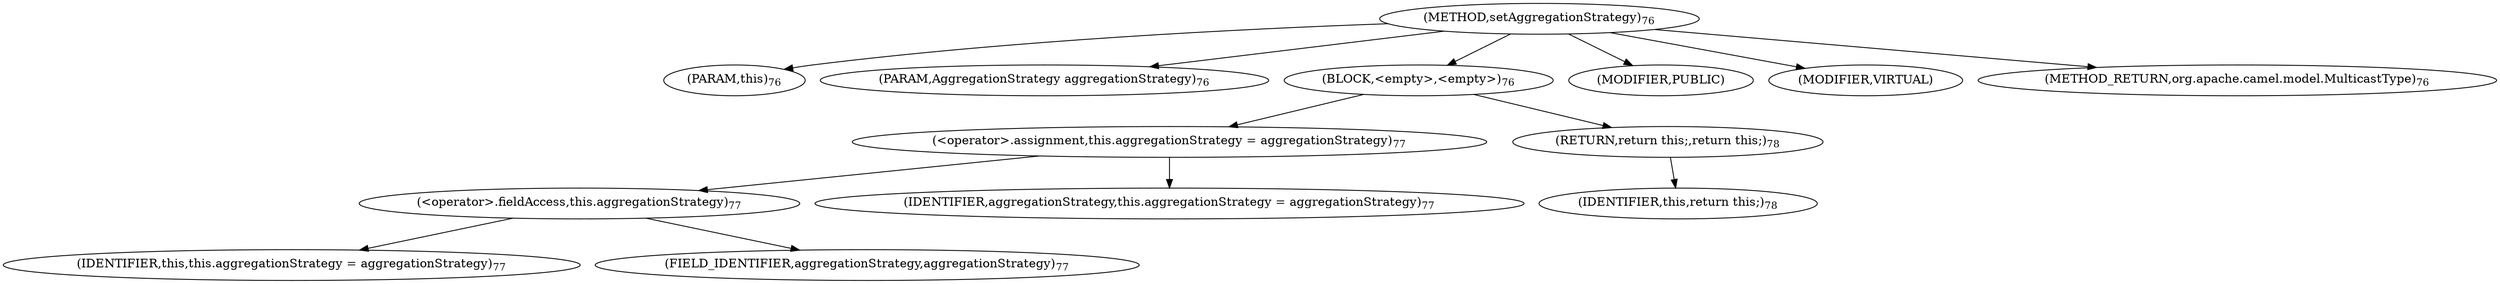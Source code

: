 digraph "setAggregationStrategy" {  
"125" [label = <(METHOD,setAggregationStrategy)<SUB>76</SUB>> ]
"10" [label = <(PARAM,this)<SUB>76</SUB>> ]
"126" [label = <(PARAM,AggregationStrategy aggregationStrategy)<SUB>76</SUB>> ]
"127" [label = <(BLOCK,&lt;empty&gt;,&lt;empty&gt;)<SUB>76</SUB>> ]
"128" [label = <(&lt;operator&gt;.assignment,this.aggregationStrategy = aggregationStrategy)<SUB>77</SUB>> ]
"129" [label = <(&lt;operator&gt;.fieldAccess,this.aggregationStrategy)<SUB>77</SUB>> ]
"9" [label = <(IDENTIFIER,this,this.aggregationStrategy = aggregationStrategy)<SUB>77</SUB>> ]
"130" [label = <(FIELD_IDENTIFIER,aggregationStrategy,aggregationStrategy)<SUB>77</SUB>> ]
"131" [label = <(IDENTIFIER,aggregationStrategy,this.aggregationStrategy = aggregationStrategy)<SUB>77</SUB>> ]
"132" [label = <(RETURN,return this;,return this;)<SUB>78</SUB>> ]
"11" [label = <(IDENTIFIER,this,return this;)<SUB>78</SUB>> ]
"133" [label = <(MODIFIER,PUBLIC)> ]
"134" [label = <(MODIFIER,VIRTUAL)> ]
"135" [label = <(METHOD_RETURN,org.apache.camel.model.MulticastType)<SUB>76</SUB>> ]
  "125" -> "10" 
  "125" -> "126" 
  "125" -> "127" 
  "125" -> "133" 
  "125" -> "134" 
  "125" -> "135" 
  "127" -> "128" 
  "127" -> "132" 
  "128" -> "129" 
  "128" -> "131" 
  "129" -> "9" 
  "129" -> "130" 
  "132" -> "11" 
}
